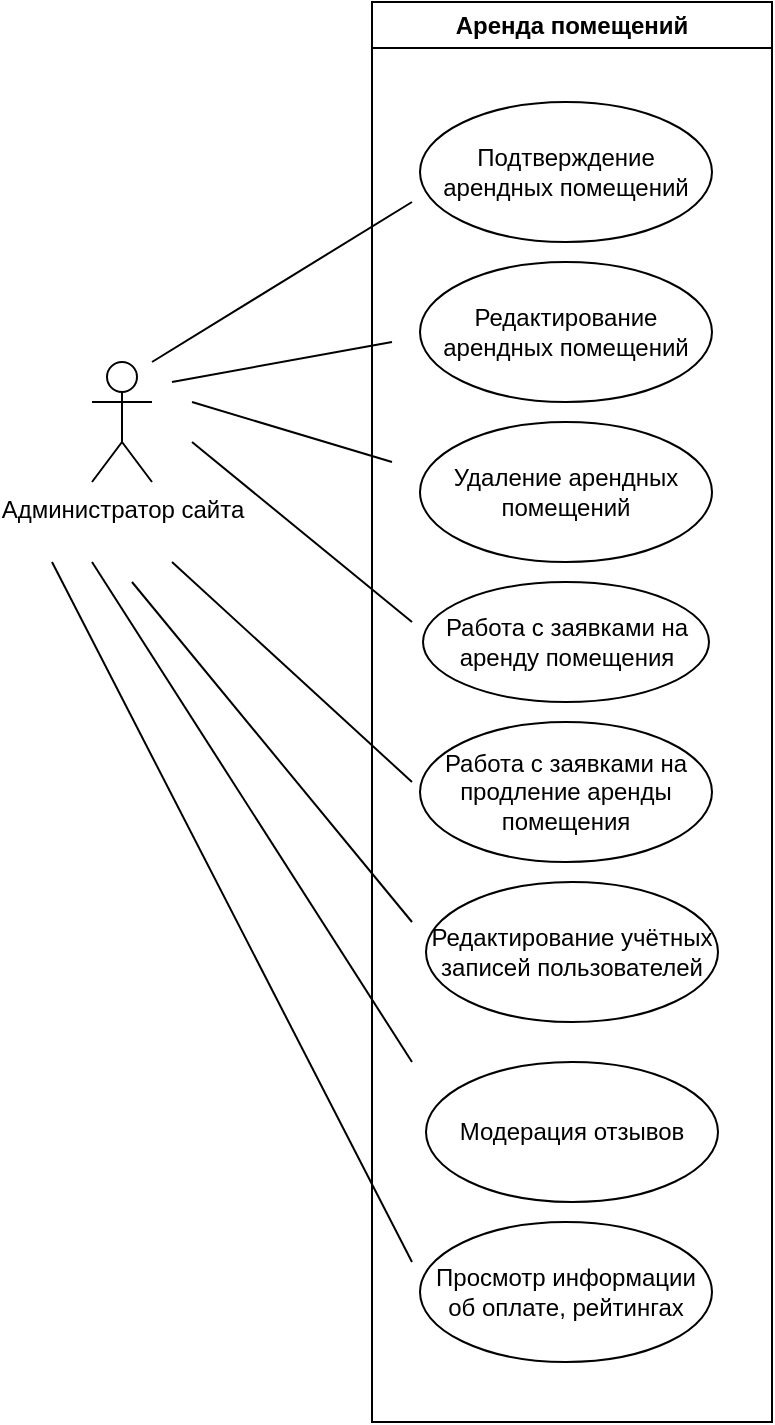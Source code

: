 <mxfile version="26.0.15">
  <diagram name="Страница — 1" id="mYqmgzFPYkuLoxZygHjy">
    <mxGraphModel dx="1500" dy="796" grid="1" gridSize="10" guides="1" tooltips="1" connect="1" arrows="1" fold="1" page="1" pageScale="1" pageWidth="827" pageHeight="1169" math="0" shadow="0">
      <root>
        <mxCell id="0" />
        <mxCell id="1" parent="0" />
        <mxCell id="nxuY4RL838cU2_qzWZt9-1" value="Аренда помещений" style="swimlane;whiteSpace=wrap;html=1;" vertex="1" parent="1">
          <mxGeometry x="270" y="90" width="200" height="710" as="geometry" />
        </mxCell>
        <mxCell id="nxuY4RL838cU2_qzWZt9-2" value="Подтверждение арендных помещений" style="ellipse;whiteSpace=wrap;html=1;" vertex="1" parent="nxuY4RL838cU2_qzWZt9-1">
          <mxGeometry x="24" y="50" width="146" height="70" as="geometry" />
        </mxCell>
        <mxCell id="nxuY4RL838cU2_qzWZt9-3" value="Редактирование арендных помещений" style="ellipse;whiteSpace=wrap;html=1;" vertex="1" parent="nxuY4RL838cU2_qzWZt9-1">
          <mxGeometry x="24" y="130" width="146" height="70" as="geometry" />
        </mxCell>
        <mxCell id="nxuY4RL838cU2_qzWZt9-4" value="Удаление арендных помещений" style="ellipse;whiteSpace=wrap;html=1;" vertex="1" parent="nxuY4RL838cU2_qzWZt9-1">
          <mxGeometry x="24" y="210" width="146" height="70" as="geometry" />
        </mxCell>
        <mxCell id="nxuY4RL838cU2_qzWZt9-5" value="Работа с заявками на аренду помещения" style="ellipse;whiteSpace=wrap;html=1;" vertex="1" parent="nxuY4RL838cU2_qzWZt9-1">
          <mxGeometry x="25.5" y="290" width="143" height="60" as="geometry" />
        </mxCell>
        <mxCell id="nxuY4RL838cU2_qzWZt9-6" value="Работа с заявками на продление аренды помещения" style="ellipse;whiteSpace=wrap;html=1;" vertex="1" parent="nxuY4RL838cU2_qzWZt9-1">
          <mxGeometry x="24" y="360" width="146" height="70" as="geometry" />
        </mxCell>
        <mxCell id="nxuY4RL838cU2_qzWZt9-13" value="Редактирование учётных записей пользователей" style="ellipse;whiteSpace=wrap;html=1;" vertex="1" parent="nxuY4RL838cU2_qzWZt9-1">
          <mxGeometry x="27" y="440" width="146" height="70" as="geometry" />
        </mxCell>
        <mxCell id="nxuY4RL838cU2_qzWZt9-14" value="Модерация отзывов" style="ellipse;whiteSpace=wrap;html=1;" vertex="1" parent="nxuY4RL838cU2_qzWZt9-1">
          <mxGeometry x="27" y="530" width="146" height="70" as="geometry" />
        </mxCell>
        <mxCell id="nxuY4RL838cU2_qzWZt9-15" value="Просмотр информации об оплате, рейтингах" style="ellipse;whiteSpace=wrap;html=1;" vertex="1" parent="nxuY4RL838cU2_qzWZt9-1">
          <mxGeometry x="24" y="610" width="146" height="70" as="geometry" />
        </mxCell>
        <mxCell id="nxuY4RL838cU2_qzWZt9-7" value="Администратор сайта" style="shape=umlActor;verticalLabelPosition=bottom;verticalAlign=top;html=1;outlineConnect=0;" vertex="1" parent="1">
          <mxGeometry x="130" y="270" width="30" height="60" as="geometry" />
        </mxCell>
        <mxCell id="nxuY4RL838cU2_qzWZt9-8" value="" style="endArrow=none;html=1;rounded=0;" edge="1" parent="1">
          <mxGeometry width="50" height="50" relative="1" as="geometry">
            <mxPoint x="160" y="270" as="sourcePoint" />
            <mxPoint x="290" y="190" as="targetPoint" />
          </mxGeometry>
        </mxCell>
        <mxCell id="nxuY4RL838cU2_qzWZt9-9" value="" style="endArrow=none;html=1;rounded=0;" edge="1" parent="1">
          <mxGeometry width="50" height="50" relative="1" as="geometry">
            <mxPoint x="170" y="280" as="sourcePoint" />
            <mxPoint x="280" y="260" as="targetPoint" />
          </mxGeometry>
        </mxCell>
        <mxCell id="nxuY4RL838cU2_qzWZt9-10" value="" style="endArrow=none;html=1;rounded=0;" edge="1" parent="1">
          <mxGeometry width="50" height="50" relative="1" as="geometry">
            <mxPoint x="180" y="290" as="sourcePoint" />
            <mxPoint x="280" y="320" as="targetPoint" />
          </mxGeometry>
        </mxCell>
        <mxCell id="nxuY4RL838cU2_qzWZt9-11" value="" style="endArrow=none;html=1;rounded=0;" edge="1" parent="1">
          <mxGeometry width="50" height="50" relative="1" as="geometry">
            <mxPoint x="180" y="310" as="sourcePoint" />
            <mxPoint x="290" y="400" as="targetPoint" />
          </mxGeometry>
        </mxCell>
        <mxCell id="nxuY4RL838cU2_qzWZt9-12" value="" style="endArrow=none;html=1;rounded=0;" edge="1" parent="1">
          <mxGeometry width="50" height="50" relative="1" as="geometry">
            <mxPoint x="150" y="380" as="sourcePoint" />
            <mxPoint x="290" y="550" as="targetPoint" />
          </mxGeometry>
        </mxCell>
        <mxCell id="nxuY4RL838cU2_qzWZt9-16" value="" style="endArrow=none;html=1;rounded=0;" edge="1" parent="1">
          <mxGeometry width="50" height="50" relative="1" as="geometry">
            <mxPoint x="170" y="370" as="sourcePoint" />
            <mxPoint x="290" y="480" as="targetPoint" />
          </mxGeometry>
        </mxCell>
        <mxCell id="nxuY4RL838cU2_qzWZt9-17" value="" style="endArrow=none;html=1;rounded=0;" edge="1" parent="1">
          <mxGeometry width="50" height="50" relative="1" as="geometry">
            <mxPoint x="130" y="370" as="sourcePoint" />
            <mxPoint x="290" y="620" as="targetPoint" />
          </mxGeometry>
        </mxCell>
        <mxCell id="nxuY4RL838cU2_qzWZt9-18" value="" style="endArrow=none;html=1;rounded=0;" edge="1" parent="1">
          <mxGeometry width="50" height="50" relative="1" as="geometry">
            <mxPoint x="110" y="370" as="sourcePoint" />
            <mxPoint x="290" y="720" as="targetPoint" />
          </mxGeometry>
        </mxCell>
      </root>
    </mxGraphModel>
  </diagram>
</mxfile>
